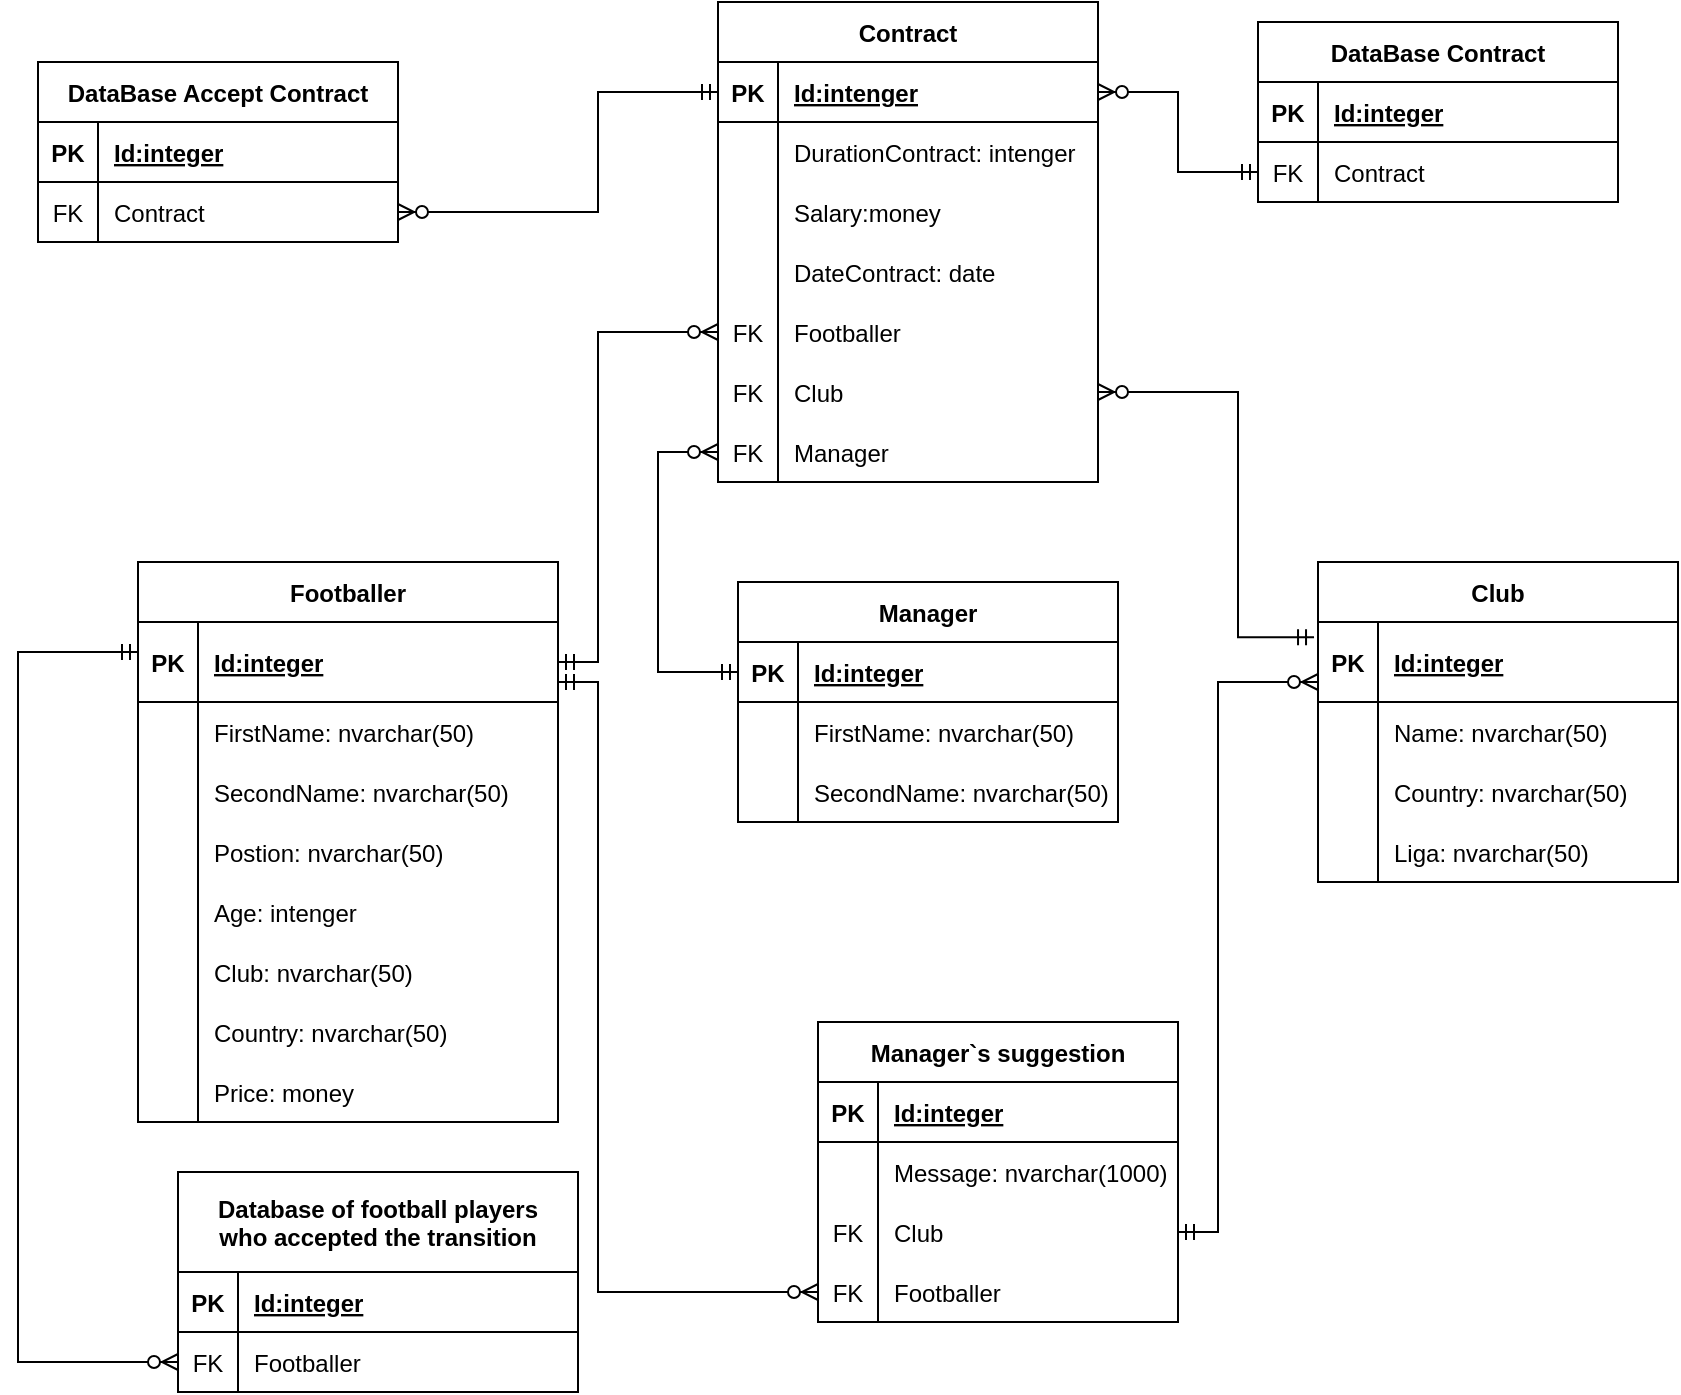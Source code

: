 <mxfile version="15.8.6" type="device"><diagram id="acwVc5v39ysQMTDECfYv" name="Page-1"><mxGraphModel dx="1038" dy="548" grid="1" gridSize="10" guides="1" tooltips="1" connect="1" arrows="1" fold="1" page="1" pageScale="1" pageWidth="827" pageHeight="1169" math="0" shadow="0"><root><mxCell id="0"/><mxCell id="1" parent="0"/><mxCell id="vUeSUn33Qwsp_pRUxLG4-1" value="Footballer" style="shape=table;startSize=30;container=1;collapsible=1;childLayout=tableLayout;fixedRows=1;rowLines=0;fontStyle=1;align=center;resizeLast=1;" parent="1" vertex="1"><mxGeometry x="110" y="300" width="210" height="280" as="geometry"/></mxCell><mxCell id="vUeSUn33Qwsp_pRUxLG4-2" value="" style="shape=partialRectangle;collapsible=0;dropTarget=0;pointerEvents=0;fillColor=none;top=0;left=0;bottom=1;right=0;points=[[0,0.5],[1,0.5]];portConstraint=eastwest;" parent="vUeSUn33Qwsp_pRUxLG4-1" vertex="1"><mxGeometry y="30" width="210" height="40" as="geometry"/></mxCell><mxCell id="vUeSUn33Qwsp_pRUxLG4-3" value="PK" style="shape=partialRectangle;connectable=0;fillColor=none;top=0;left=0;bottom=0;right=0;fontStyle=1;overflow=hidden;" parent="vUeSUn33Qwsp_pRUxLG4-2" vertex="1"><mxGeometry width="30" height="40" as="geometry"><mxRectangle width="30" height="40" as="alternateBounds"/></mxGeometry></mxCell><mxCell id="vUeSUn33Qwsp_pRUxLG4-4" value="Id:integer" style="shape=partialRectangle;connectable=0;fillColor=none;top=0;left=0;bottom=0;right=0;align=left;spacingLeft=6;fontStyle=5;overflow=hidden;" parent="vUeSUn33Qwsp_pRUxLG4-2" vertex="1"><mxGeometry x="30" width="180" height="40" as="geometry"><mxRectangle width="180" height="40" as="alternateBounds"/></mxGeometry></mxCell><mxCell id="vUeSUn33Qwsp_pRUxLG4-5" value="" style="shape=partialRectangle;collapsible=0;dropTarget=0;pointerEvents=0;fillColor=none;top=0;left=0;bottom=0;right=0;points=[[0,0.5],[1,0.5]];portConstraint=eastwest;" parent="vUeSUn33Qwsp_pRUxLG4-1" vertex="1"><mxGeometry y="70" width="210" height="30" as="geometry"/></mxCell><mxCell id="vUeSUn33Qwsp_pRUxLG4-6" value="" style="shape=partialRectangle;connectable=0;fillColor=none;top=0;left=0;bottom=0;right=0;editable=1;overflow=hidden;" parent="vUeSUn33Qwsp_pRUxLG4-5" vertex="1"><mxGeometry width="30" height="30" as="geometry"><mxRectangle width="30" height="30" as="alternateBounds"/></mxGeometry></mxCell><mxCell id="vUeSUn33Qwsp_pRUxLG4-7" value="FirstName: nvarchar(50)" style="shape=partialRectangle;connectable=0;fillColor=none;top=0;left=0;bottom=0;right=0;align=left;spacingLeft=6;overflow=hidden;" parent="vUeSUn33Qwsp_pRUxLG4-5" vertex="1"><mxGeometry x="30" width="180" height="30" as="geometry"><mxRectangle width="180" height="30" as="alternateBounds"/></mxGeometry></mxCell><mxCell id="vUeSUn33Qwsp_pRUxLG4-8" value="" style="shape=partialRectangle;collapsible=0;dropTarget=0;pointerEvents=0;fillColor=none;top=0;left=0;bottom=0;right=0;points=[[0,0.5],[1,0.5]];portConstraint=eastwest;" parent="vUeSUn33Qwsp_pRUxLG4-1" vertex="1"><mxGeometry y="100" width="210" height="30" as="geometry"/></mxCell><mxCell id="vUeSUn33Qwsp_pRUxLG4-9" value="" style="shape=partialRectangle;connectable=0;fillColor=none;top=0;left=0;bottom=0;right=0;editable=1;overflow=hidden;" parent="vUeSUn33Qwsp_pRUxLG4-8" vertex="1"><mxGeometry width="30" height="30" as="geometry"><mxRectangle width="30" height="30" as="alternateBounds"/></mxGeometry></mxCell><mxCell id="vUeSUn33Qwsp_pRUxLG4-10" value="SecondName: nvarchar(50)" style="shape=partialRectangle;connectable=0;fillColor=none;top=0;left=0;bottom=0;right=0;align=left;spacingLeft=6;overflow=hidden;" parent="vUeSUn33Qwsp_pRUxLG4-8" vertex="1"><mxGeometry x="30" width="180" height="30" as="geometry"><mxRectangle width="180" height="30" as="alternateBounds"/></mxGeometry></mxCell><mxCell id="vUeSUn33Qwsp_pRUxLG4-11" value="" style="shape=partialRectangle;collapsible=0;dropTarget=0;pointerEvents=0;fillColor=none;top=0;left=0;bottom=0;right=0;points=[[0,0.5],[1,0.5]];portConstraint=eastwest;" parent="vUeSUn33Qwsp_pRUxLG4-1" vertex="1"><mxGeometry y="130" width="210" height="30" as="geometry"/></mxCell><mxCell id="vUeSUn33Qwsp_pRUxLG4-12" value="" style="shape=partialRectangle;connectable=0;fillColor=none;top=0;left=0;bottom=0;right=0;editable=1;overflow=hidden;" parent="vUeSUn33Qwsp_pRUxLG4-11" vertex="1"><mxGeometry width="30" height="30" as="geometry"><mxRectangle width="30" height="30" as="alternateBounds"/></mxGeometry></mxCell><mxCell id="vUeSUn33Qwsp_pRUxLG4-13" value="Postion: nvarchar(50)" style="shape=partialRectangle;connectable=0;fillColor=none;top=0;left=0;bottom=0;right=0;align=left;spacingLeft=6;overflow=hidden;" parent="vUeSUn33Qwsp_pRUxLG4-11" vertex="1"><mxGeometry x="30" width="180" height="30" as="geometry"><mxRectangle width="180" height="30" as="alternateBounds"/></mxGeometry></mxCell><mxCell id="vUeSUn33Qwsp_pRUxLG4-15" value="" style="shape=partialRectangle;collapsible=0;dropTarget=0;pointerEvents=0;fillColor=none;top=0;left=0;bottom=0;right=0;points=[[0,0.5],[1,0.5]];portConstraint=eastwest;" parent="vUeSUn33Qwsp_pRUxLG4-1" vertex="1"><mxGeometry y="160" width="210" height="30" as="geometry"/></mxCell><mxCell id="vUeSUn33Qwsp_pRUxLG4-16" value="" style="shape=partialRectangle;connectable=0;fillColor=none;top=0;left=0;bottom=0;right=0;editable=1;overflow=hidden;" parent="vUeSUn33Qwsp_pRUxLG4-15" vertex="1"><mxGeometry width="30" height="30" as="geometry"><mxRectangle width="30" height="30" as="alternateBounds"/></mxGeometry></mxCell><mxCell id="vUeSUn33Qwsp_pRUxLG4-17" value="Age: intenger" style="shape=partialRectangle;connectable=0;fillColor=none;top=0;left=0;bottom=0;right=0;align=left;spacingLeft=6;overflow=hidden;" parent="vUeSUn33Qwsp_pRUxLG4-15" vertex="1"><mxGeometry x="30" width="180" height="30" as="geometry"><mxRectangle width="180" height="30" as="alternateBounds"/></mxGeometry></mxCell><mxCell id="vUeSUn33Qwsp_pRUxLG4-18" value="" style="shape=partialRectangle;collapsible=0;dropTarget=0;pointerEvents=0;fillColor=none;top=0;left=0;bottom=0;right=0;points=[[0,0.5],[1,0.5]];portConstraint=eastwest;" parent="vUeSUn33Qwsp_pRUxLG4-1" vertex="1"><mxGeometry y="190" width="210" height="30" as="geometry"/></mxCell><mxCell id="vUeSUn33Qwsp_pRUxLG4-19" value="" style="shape=partialRectangle;connectable=0;fillColor=none;top=0;left=0;bottom=0;right=0;editable=1;overflow=hidden;" parent="vUeSUn33Qwsp_pRUxLG4-18" vertex="1"><mxGeometry width="30" height="30" as="geometry"><mxRectangle width="30" height="30" as="alternateBounds"/></mxGeometry></mxCell><mxCell id="vUeSUn33Qwsp_pRUxLG4-20" value="Club: nvarchar(50)" style="shape=partialRectangle;connectable=0;fillColor=none;top=0;left=0;bottom=0;right=0;align=left;spacingLeft=6;overflow=hidden;" parent="vUeSUn33Qwsp_pRUxLG4-18" vertex="1"><mxGeometry x="30" width="180" height="30" as="geometry"><mxRectangle width="180" height="30" as="alternateBounds"/></mxGeometry></mxCell><mxCell id="ce2rKL3vM-uXeBooXvQE-56" value="" style="shape=partialRectangle;collapsible=0;dropTarget=0;pointerEvents=0;fillColor=none;top=0;left=0;bottom=0;right=0;points=[[0,0.5],[1,0.5]];portConstraint=eastwest;" vertex="1" parent="vUeSUn33Qwsp_pRUxLG4-1"><mxGeometry y="220" width="210" height="30" as="geometry"/></mxCell><mxCell id="ce2rKL3vM-uXeBooXvQE-57" value="" style="shape=partialRectangle;connectable=0;fillColor=none;top=0;left=0;bottom=0;right=0;editable=1;overflow=hidden;" vertex="1" parent="ce2rKL3vM-uXeBooXvQE-56"><mxGeometry width="30" height="30" as="geometry"><mxRectangle width="30" height="30" as="alternateBounds"/></mxGeometry></mxCell><mxCell id="ce2rKL3vM-uXeBooXvQE-58" value="Country: nvarchar(50)" style="shape=partialRectangle;connectable=0;fillColor=none;top=0;left=0;bottom=0;right=0;align=left;spacingLeft=6;overflow=hidden;" vertex="1" parent="ce2rKL3vM-uXeBooXvQE-56"><mxGeometry x="30" width="180" height="30" as="geometry"><mxRectangle width="180" height="30" as="alternateBounds"/></mxGeometry></mxCell><mxCell id="ce2rKL3vM-uXeBooXvQE-1" value="" style="shape=partialRectangle;collapsible=0;dropTarget=0;pointerEvents=0;fillColor=none;top=0;left=0;bottom=0;right=0;points=[[0,0.5],[1,0.5]];portConstraint=eastwest;" vertex="1" parent="vUeSUn33Qwsp_pRUxLG4-1"><mxGeometry y="250" width="210" height="30" as="geometry"/></mxCell><mxCell id="ce2rKL3vM-uXeBooXvQE-2" value="" style="shape=partialRectangle;connectable=0;fillColor=none;top=0;left=0;bottom=0;right=0;editable=1;overflow=hidden;" vertex="1" parent="ce2rKL3vM-uXeBooXvQE-1"><mxGeometry width="30" height="30" as="geometry"><mxRectangle width="30" height="30" as="alternateBounds"/></mxGeometry></mxCell><mxCell id="ce2rKL3vM-uXeBooXvQE-3" value="Price: money" style="shape=partialRectangle;connectable=0;fillColor=none;top=0;left=0;bottom=0;right=0;align=left;spacingLeft=6;overflow=hidden;" vertex="1" parent="ce2rKL3vM-uXeBooXvQE-1"><mxGeometry x="30" width="180" height="30" as="geometry"><mxRectangle width="180" height="30" as="alternateBounds"/></mxGeometry></mxCell><mxCell id="vUeSUn33Qwsp_pRUxLG4-21" value="Manager" style="shape=table;startSize=30;container=1;collapsible=1;childLayout=tableLayout;fixedRows=1;rowLines=0;fontStyle=1;align=center;resizeLast=1;" parent="1" vertex="1"><mxGeometry x="410" y="310" width="190" height="120" as="geometry"/></mxCell><mxCell id="vUeSUn33Qwsp_pRUxLG4-22" value="" style="shape=partialRectangle;collapsible=0;dropTarget=0;pointerEvents=0;fillColor=none;top=0;left=0;bottom=1;right=0;points=[[0,0.5],[1,0.5]];portConstraint=eastwest;" parent="vUeSUn33Qwsp_pRUxLG4-21" vertex="1"><mxGeometry y="30" width="190" height="30" as="geometry"/></mxCell><mxCell id="vUeSUn33Qwsp_pRUxLG4-23" value="PK" style="shape=partialRectangle;connectable=0;fillColor=none;top=0;left=0;bottom=0;right=0;fontStyle=1;overflow=hidden;" parent="vUeSUn33Qwsp_pRUxLG4-22" vertex="1"><mxGeometry width="30" height="30" as="geometry"><mxRectangle width="30" height="30" as="alternateBounds"/></mxGeometry></mxCell><mxCell id="vUeSUn33Qwsp_pRUxLG4-24" value="Id:integer" style="shape=partialRectangle;connectable=0;fillColor=none;top=0;left=0;bottom=0;right=0;align=left;spacingLeft=6;fontStyle=5;overflow=hidden;" parent="vUeSUn33Qwsp_pRUxLG4-22" vertex="1"><mxGeometry x="30" width="160" height="30" as="geometry"><mxRectangle width="160" height="30" as="alternateBounds"/></mxGeometry></mxCell><mxCell id="vUeSUn33Qwsp_pRUxLG4-25" value="" style="shape=partialRectangle;collapsible=0;dropTarget=0;pointerEvents=0;fillColor=none;top=0;left=0;bottom=0;right=0;points=[[0,0.5],[1,0.5]];portConstraint=eastwest;" parent="vUeSUn33Qwsp_pRUxLG4-21" vertex="1"><mxGeometry y="60" width="190" height="30" as="geometry"/></mxCell><mxCell id="vUeSUn33Qwsp_pRUxLG4-26" value="" style="shape=partialRectangle;connectable=0;fillColor=none;top=0;left=0;bottom=0;right=0;editable=1;overflow=hidden;" parent="vUeSUn33Qwsp_pRUxLG4-25" vertex="1"><mxGeometry width="30" height="30" as="geometry"><mxRectangle width="30" height="30" as="alternateBounds"/></mxGeometry></mxCell><mxCell id="vUeSUn33Qwsp_pRUxLG4-27" value="FirstName: nvarchar(50)" style="shape=partialRectangle;connectable=0;fillColor=none;top=0;left=0;bottom=0;right=0;align=left;spacingLeft=6;overflow=hidden;" parent="vUeSUn33Qwsp_pRUxLG4-25" vertex="1"><mxGeometry x="30" width="160" height="30" as="geometry"><mxRectangle width="160" height="30" as="alternateBounds"/></mxGeometry></mxCell><mxCell id="vUeSUn33Qwsp_pRUxLG4-28" value="" style="shape=partialRectangle;collapsible=0;dropTarget=0;pointerEvents=0;fillColor=none;top=0;left=0;bottom=0;right=0;points=[[0,0.5],[1,0.5]];portConstraint=eastwest;" parent="vUeSUn33Qwsp_pRUxLG4-21" vertex="1"><mxGeometry y="90" width="190" height="30" as="geometry"/></mxCell><mxCell id="vUeSUn33Qwsp_pRUxLG4-29" value="" style="shape=partialRectangle;connectable=0;fillColor=none;top=0;left=0;bottom=0;right=0;editable=1;overflow=hidden;" parent="vUeSUn33Qwsp_pRUxLG4-28" vertex="1"><mxGeometry width="30" height="30" as="geometry"><mxRectangle width="30" height="30" as="alternateBounds"/></mxGeometry></mxCell><mxCell id="vUeSUn33Qwsp_pRUxLG4-30" value="SecondName: nvarchar(50)" style="shape=partialRectangle;connectable=0;fillColor=none;top=0;left=0;bottom=0;right=0;align=left;spacingLeft=6;overflow=hidden;" parent="vUeSUn33Qwsp_pRUxLG4-28" vertex="1"><mxGeometry x="30" width="160" height="30" as="geometry"><mxRectangle width="160" height="30" as="alternateBounds"/></mxGeometry></mxCell><mxCell id="vUeSUn33Qwsp_pRUxLG4-34" value="Club" style="shape=table;startSize=30;container=1;collapsible=1;childLayout=tableLayout;fixedRows=1;rowLines=0;fontStyle=1;align=center;resizeLast=1;" parent="1" vertex="1"><mxGeometry x="700" y="300" width="180" height="160" as="geometry"/></mxCell><mxCell id="vUeSUn33Qwsp_pRUxLG4-35" value="" style="shape=partialRectangle;collapsible=0;dropTarget=0;pointerEvents=0;fillColor=none;top=0;left=0;bottom=1;right=0;points=[[0,0.5],[1,0.5]];portConstraint=eastwest;" parent="vUeSUn33Qwsp_pRUxLG4-34" vertex="1"><mxGeometry y="30" width="180" height="40" as="geometry"/></mxCell><mxCell id="vUeSUn33Qwsp_pRUxLG4-36" value="PK" style="shape=partialRectangle;connectable=0;fillColor=none;top=0;left=0;bottom=0;right=0;fontStyle=1;overflow=hidden;" parent="vUeSUn33Qwsp_pRUxLG4-35" vertex="1"><mxGeometry width="30" height="40" as="geometry"><mxRectangle width="30" height="40" as="alternateBounds"/></mxGeometry></mxCell><mxCell id="vUeSUn33Qwsp_pRUxLG4-37" value="Id:integer" style="shape=partialRectangle;connectable=0;fillColor=none;top=0;left=0;bottom=0;right=0;align=left;spacingLeft=6;fontStyle=5;overflow=hidden;" parent="vUeSUn33Qwsp_pRUxLG4-35" vertex="1"><mxGeometry x="30" width="150" height="40" as="geometry"><mxRectangle width="150" height="40" as="alternateBounds"/></mxGeometry></mxCell><mxCell id="vUeSUn33Qwsp_pRUxLG4-38" value="" style="shape=partialRectangle;collapsible=0;dropTarget=0;pointerEvents=0;fillColor=none;top=0;left=0;bottom=0;right=0;points=[[0,0.5],[1,0.5]];portConstraint=eastwest;" parent="vUeSUn33Qwsp_pRUxLG4-34" vertex="1"><mxGeometry y="70" width="180" height="30" as="geometry"/></mxCell><mxCell id="vUeSUn33Qwsp_pRUxLG4-39" value="" style="shape=partialRectangle;connectable=0;fillColor=none;top=0;left=0;bottom=0;right=0;editable=1;overflow=hidden;" parent="vUeSUn33Qwsp_pRUxLG4-38" vertex="1"><mxGeometry width="30" height="30" as="geometry"><mxRectangle width="30" height="30" as="alternateBounds"/></mxGeometry></mxCell><mxCell id="vUeSUn33Qwsp_pRUxLG4-40" value="Name: nvarchar(50)" style="shape=partialRectangle;connectable=0;fillColor=none;top=0;left=0;bottom=0;right=0;align=left;spacingLeft=6;overflow=hidden;" parent="vUeSUn33Qwsp_pRUxLG4-38" vertex="1"><mxGeometry x="30" width="150" height="30" as="geometry"><mxRectangle width="150" height="30" as="alternateBounds"/></mxGeometry></mxCell><mxCell id="vUeSUn33Qwsp_pRUxLG4-41" value="" style="shape=partialRectangle;collapsible=0;dropTarget=0;pointerEvents=0;fillColor=none;top=0;left=0;bottom=0;right=0;points=[[0,0.5],[1,0.5]];portConstraint=eastwest;" parent="vUeSUn33Qwsp_pRUxLG4-34" vertex="1"><mxGeometry y="100" width="180" height="30" as="geometry"/></mxCell><mxCell id="vUeSUn33Qwsp_pRUxLG4-42" value="" style="shape=partialRectangle;connectable=0;fillColor=none;top=0;left=0;bottom=0;right=0;editable=1;overflow=hidden;" parent="vUeSUn33Qwsp_pRUxLG4-41" vertex="1"><mxGeometry width="30" height="30" as="geometry"><mxRectangle width="30" height="30" as="alternateBounds"/></mxGeometry></mxCell><mxCell id="vUeSUn33Qwsp_pRUxLG4-43" value="Country: nvarchar(50)" style="shape=partialRectangle;connectable=0;fillColor=none;top=0;left=0;bottom=0;right=0;align=left;spacingLeft=6;overflow=hidden;" parent="vUeSUn33Qwsp_pRUxLG4-41" vertex="1"><mxGeometry x="30" width="150" height="30" as="geometry"><mxRectangle width="150" height="30" as="alternateBounds"/></mxGeometry></mxCell><mxCell id="vUeSUn33Qwsp_pRUxLG4-44" value="" style="shape=partialRectangle;collapsible=0;dropTarget=0;pointerEvents=0;fillColor=none;top=0;left=0;bottom=0;right=0;points=[[0,0.5],[1,0.5]];portConstraint=eastwest;" parent="vUeSUn33Qwsp_pRUxLG4-34" vertex="1"><mxGeometry y="130" width="180" height="30" as="geometry"/></mxCell><mxCell id="vUeSUn33Qwsp_pRUxLG4-45" value="" style="shape=partialRectangle;connectable=0;fillColor=none;top=0;left=0;bottom=0;right=0;editable=1;overflow=hidden;" parent="vUeSUn33Qwsp_pRUxLG4-44" vertex="1"><mxGeometry width="30" height="30" as="geometry"><mxRectangle width="30" height="30" as="alternateBounds"/></mxGeometry></mxCell><mxCell id="vUeSUn33Qwsp_pRUxLG4-46" value="Liga: nvarchar(50)" style="shape=partialRectangle;connectable=0;fillColor=none;top=0;left=0;bottom=0;right=0;align=left;spacingLeft=6;overflow=hidden;" parent="vUeSUn33Qwsp_pRUxLG4-44" vertex="1"><mxGeometry x="30" width="150" height="30" as="geometry"><mxRectangle width="150" height="30" as="alternateBounds"/></mxGeometry></mxCell><mxCell id="vUeSUn33Qwsp_pRUxLG4-47" value="Database of football players&#10;who accepted the transition" style="shape=table;startSize=50;container=1;collapsible=1;childLayout=tableLayout;fixedRows=1;rowLines=0;fontStyle=1;align=center;resizeLast=1;" parent="1" vertex="1"><mxGeometry x="130" y="605" width="200" height="110" as="geometry"/></mxCell><mxCell id="vUeSUn33Qwsp_pRUxLG4-48" value="" style="shape=partialRectangle;collapsible=0;dropTarget=0;pointerEvents=0;fillColor=none;top=0;left=0;bottom=1;right=0;points=[[0,0.5],[1,0.5]];portConstraint=eastwest;" parent="vUeSUn33Qwsp_pRUxLG4-47" vertex="1"><mxGeometry y="50" width="200" height="30" as="geometry"/></mxCell><mxCell id="vUeSUn33Qwsp_pRUxLG4-49" value="PK" style="shape=partialRectangle;connectable=0;fillColor=none;top=0;left=0;bottom=0;right=0;fontStyle=1;overflow=hidden;" parent="vUeSUn33Qwsp_pRUxLG4-48" vertex="1"><mxGeometry width="30" height="30" as="geometry"><mxRectangle width="30" height="30" as="alternateBounds"/></mxGeometry></mxCell><mxCell id="vUeSUn33Qwsp_pRUxLG4-50" value="Id:integer" style="shape=partialRectangle;connectable=0;fillColor=none;top=0;left=0;bottom=0;right=0;align=left;spacingLeft=6;fontStyle=5;overflow=hidden;" parent="vUeSUn33Qwsp_pRUxLG4-48" vertex="1"><mxGeometry x="30" width="170" height="30" as="geometry"><mxRectangle width="170" height="30" as="alternateBounds"/></mxGeometry></mxCell><mxCell id="ce2rKL3vM-uXeBooXvQE-7" value="" style="shape=partialRectangle;collapsible=0;dropTarget=0;pointerEvents=0;fillColor=none;top=0;left=0;bottom=0;right=0;points=[[0,0.5],[1,0.5]];portConstraint=eastwest;" vertex="1" parent="vUeSUn33Qwsp_pRUxLG4-47"><mxGeometry y="80" width="200" height="30" as="geometry"/></mxCell><mxCell id="ce2rKL3vM-uXeBooXvQE-8" value="FK" style="shape=partialRectangle;connectable=0;fillColor=none;top=0;left=0;bottom=0;right=0;editable=1;overflow=hidden;" vertex="1" parent="ce2rKL3vM-uXeBooXvQE-7"><mxGeometry width="30" height="30" as="geometry"><mxRectangle width="30" height="30" as="alternateBounds"/></mxGeometry></mxCell><mxCell id="ce2rKL3vM-uXeBooXvQE-9" value="Footballer" style="shape=partialRectangle;connectable=0;fillColor=none;top=0;left=0;bottom=0;right=0;align=left;spacingLeft=6;overflow=hidden;" vertex="1" parent="ce2rKL3vM-uXeBooXvQE-7"><mxGeometry x="30" width="170" height="30" as="geometry"><mxRectangle width="170" height="30" as="alternateBounds"/></mxGeometry></mxCell><mxCell id="vUeSUn33Qwsp_pRUxLG4-66" value="Manager`s suggestion" style="shape=table;startSize=30;container=1;collapsible=1;childLayout=tableLayout;fixedRows=1;rowLines=0;fontStyle=1;align=center;resizeLast=1;" parent="1" vertex="1"><mxGeometry x="450" y="530" width="180" height="150" as="geometry"/></mxCell><mxCell id="vUeSUn33Qwsp_pRUxLG4-67" value="" style="shape=partialRectangle;collapsible=0;dropTarget=0;pointerEvents=0;fillColor=none;top=0;left=0;bottom=1;right=0;points=[[0,0.5],[1,0.5]];portConstraint=eastwest;" parent="vUeSUn33Qwsp_pRUxLG4-66" vertex="1"><mxGeometry y="30" width="180" height="30" as="geometry"/></mxCell><mxCell id="vUeSUn33Qwsp_pRUxLG4-68" value="PK" style="shape=partialRectangle;connectable=0;fillColor=none;top=0;left=0;bottom=0;right=0;fontStyle=1;overflow=hidden;" parent="vUeSUn33Qwsp_pRUxLG4-67" vertex="1"><mxGeometry width="30" height="30" as="geometry"><mxRectangle width="30" height="30" as="alternateBounds"/></mxGeometry></mxCell><mxCell id="vUeSUn33Qwsp_pRUxLG4-69" value="Id:integer" style="shape=partialRectangle;connectable=0;fillColor=none;top=0;left=0;bottom=0;right=0;align=left;spacingLeft=6;fontStyle=5;overflow=hidden;" parent="vUeSUn33Qwsp_pRUxLG4-67" vertex="1"><mxGeometry x="30" width="150" height="30" as="geometry"><mxRectangle width="150" height="30" as="alternateBounds"/></mxGeometry></mxCell><mxCell id="vUeSUn33Qwsp_pRUxLG4-70" value="" style="shape=partialRectangle;collapsible=0;dropTarget=0;pointerEvents=0;fillColor=none;top=0;left=0;bottom=0;right=0;points=[[0,0.5],[1,0.5]];portConstraint=eastwest;" parent="vUeSUn33Qwsp_pRUxLG4-66" vertex="1"><mxGeometry y="60" width="180" height="30" as="geometry"/></mxCell><mxCell id="vUeSUn33Qwsp_pRUxLG4-71" value="" style="shape=partialRectangle;connectable=0;fillColor=none;top=0;left=0;bottom=0;right=0;editable=1;overflow=hidden;" parent="vUeSUn33Qwsp_pRUxLG4-70" vertex="1"><mxGeometry width="30" height="30" as="geometry"><mxRectangle width="30" height="30" as="alternateBounds"/></mxGeometry></mxCell><mxCell id="vUeSUn33Qwsp_pRUxLG4-72" value="Message: nvarchar(1000)" style="shape=partialRectangle;connectable=0;fillColor=none;top=0;left=0;bottom=0;right=0;align=left;spacingLeft=6;overflow=hidden;" parent="vUeSUn33Qwsp_pRUxLG4-70" vertex="1"><mxGeometry x="30" width="150" height="30" as="geometry"><mxRectangle width="150" height="30" as="alternateBounds"/></mxGeometry></mxCell><mxCell id="vUeSUn33Qwsp_pRUxLG4-98" value="" style="shape=partialRectangle;collapsible=0;dropTarget=0;pointerEvents=0;fillColor=none;top=0;left=0;bottom=0;right=0;points=[[0,0.5],[1,0.5]];portConstraint=eastwest;" parent="vUeSUn33Qwsp_pRUxLG4-66" vertex="1"><mxGeometry y="90" width="180" height="30" as="geometry"/></mxCell><mxCell id="vUeSUn33Qwsp_pRUxLG4-99" value="FK" style="shape=partialRectangle;connectable=0;fillColor=none;top=0;left=0;bottom=0;right=0;editable=1;overflow=hidden;" parent="vUeSUn33Qwsp_pRUxLG4-98" vertex="1"><mxGeometry width="30" height="30" as="geometry"><mxRectangle width="30" height="30" as="alternateBounds"/></mxGeometry></mxCell><mxCell id="vUeSUn33Qwsp_pRUxLG4-100" value="Club" style="shape=partialRectangle;connectable=0;fillColor=none;top=0;left=0;bottom=0;right=0;align=left;spacingLeft=6;overflow=hidden;" parent="vUeSUn33Qwsp_pRUxLG4-98" vertex="1"><mxGeometry x="30" width="150" height="30" as="geometry"><mxRectangle width="150" height="30" as="alternateBounds"/></mxGeometry></mxCell><mxCell id="vUeSUn33Qwsp_pRUxLG4-101" value="" style="shape=partialRectangle;collapsible=0;dropTarget=0;pointerEvents=0;fillColor=none;top=0;left=0;bottom=0;right=0;points=[[0,0.5],[1,0.5]];portConstraint=eastwest;" parent="vUeSUn33Qwsp_pRUxLG4-66" vertex="1"><mxGeometry y="120" width="180" height="30" as="geometry"/></mxCell><mxCell id="vUeSUn33Qwsp_pRUxLG4-102" value="FK" style="shape=partialRectangle;connectable=0;fillColor=none;top=0;left=0;bottom=0;right=0;editable=1;overflow=hidden;" parent="vUeSUn33Qwsp_pRUxLG4-101" vertex="1"><mxGeometry width="30" height="30" as="geometry"><mxRectangle width="30" height="30" as="alternateBounds"/></mxGeometry></mxCell><mxCell id="vUeSUn33Qwsp_pRUxLG4-103" value="Footballer" style="shape=partialRectangle;connectable=0;fillColor=none;top=0;left=0;bottom=0;right=0;align=left;spacingLeft=6;overflow=hidden;" parent="vUeSUn33Qwsp_pRUxLG4-101" vertex="1"><mxGeometry x="30" width="150" height="30" as="geometry"><mxRectangle width="150" height="30" as="alternateBounds"/></mxGeometry></mxCell><mxCell id="vUeSUn33Qwsp_pRUxLG4-79" value="DataBase Contract" style="shape=table;startSize=30;container=1;collapsible=1;childLayout=tableLayout;fixedRows=1;rowLines=0;fontStyle=1;align=center;resizeLast=1;" parent="1" vertex="1"><mxGeometry x="670" y="30" width="180" height="90" as="geometry"/></mxCell><mxCell id="vUeSUn33Qwsp_pRUxLG4-80" value="" style="shape=partialRectangle;collapsible=0;dropTarget=0;pointerEvents=0;fillColor=none;top=0;left=0;bottom=1;right=0;points=[[0,0.5],[1,0.5]];portConstraint=eastwest;" parent="vUeSUn33Qwsp_pRUxLG4-79" vertex="1"><mxGeometry y="30" width="180" height="30" as="geometry"/></mxCell><mxCell id="vUeSUn33Qwsp_pRUxLG4-81" value="PK" style="shape=partialRectangle;connectable=0;fillColor=none;top=0;left=0;bottom=0;right=0;fontStyle=1;overflow=hidden;" parent="vUeSUn33Qwsp_pRUxLG4-80" vertex="1"><mxGeometry width="30" height="30" as="geometry"><mxRectangle width="30" height="30" as="alternateBounds"/></mxGeometry></mxCell><mxCell id="vUeSUn33Qwsp_pRUxLG4-82" value="Id:integer" style="shape=partialRectangle;connectable=0;fillColor=none;top=0;left=0;bottom=0;right=0;align=left;spacingLeft=6;fontStyle=5;overflow=hidden;" parent="vUeSUn33Qwsp_pRUxLG4-80" vertex="1"><mxGeometry x="30" width="150" height="30" as="geometry"><mxRectangle width="150" height="30" as="alternateBounds"/></mxGeometry></mxCell><mxCell id="vUeSUn33Qwsp_pRUxLG4-83" value="" style="shape=partialRectangle;collapsible=0;dropTarget=0;pointerEvents=0;fillColor=none;top=0;left=0;bottom=0;right=0;points=[[0,0.5],[1,0.5]];portConstraint=eastwest;" parent="vUeSUn33Qwsp_pRUxLG4-79" vertex="1"><mxGeometry y="60" width="180" height="30" as="geometry"/></mxCell><mxCell id="vUeSUn33Qwsp_pRUxLG4-84" value="FK" style="shape=partialRectangle;connectable=0;fillColor=none;top=0;left=0;bottom=0;right=0;editable=1;overflow=hidden;" parent="vUeSUn33Qwsp_pRUxLG4-83" vertex="1"><mxGeometry width="30" height="30" as="geometry"><mxRectangle width="30" height="30" as="alternateBounds"/></mxGeometry></mxCell><mxCell id="vUeSUn33Qwsp_pRUxLG4-85" value="Contract" style="shape=partialRectangle;connectable=0;fillColor=none;top=0;left=0;bottom=0;right=0;align=left;spacingLeft=6;overflow=hidden;" parent="vUeSUn33Qwsp_pRUxLG4-83" vertex="1"><mxGeometry x="30" width="150" height="30" as="geometry"><mxRectangle width="150" height="30" as="alternateBounds"/></mxGeometry></mxCell><mxCell id="vUeSUn33Qwsp_pRUxLG4-107" value="DataBase Accept Contract" style="shape=table;startSize=30;container=1;collapsible=1;childLayout=tableLayout;fixedRows=1;rowLines=0;fontStyle=1;align=center;resizeLast=1;" parent="1" vertex="1"><mxGeometry x="60" y="50" width="180" height="90" as="geometry"/></mxCell><mxCell id="vUeSUn33Qwsp_pRUxLG4-108" value="" style="shape=partialRectangle;collapsible=0;dropTarget=0;pointerEvents=0;fillColor=none;top=0;left=0;bottom=1;right=0;points=[[0,0.5],[1,0.5]];portConstraint=eastwest;" parent="vUeSUn33Qwsp_pRUxLG4-107" vertex="1"><mxGeometry y="30" width="180" height="30" as="geometry"/></mxCell><mxCell id="vUeSUn33Qwsp_pRUxLG4-109" value="PK" style="shape=partialRectangle;connectable=0;fillColor=none;top=0;left=0;bottom=0;right=0;fontStyle=1;overflow=hidden;" parent="vUeSUn33Qwsp_pRUxLG4-108" vertex="1"><mxGeometry width="30" height="30" as="geometry"><mxRectangle width="30" height="30" as="alternateBounds"/></mxGeometry></mxCell><mxCell id="vUeSUn33Qwsp_pRUxLG4-110" value="Id:integer" style="shape=partialRectangle;connectable=0;fillColor=none;top=0;left=0;bottom=0;right=0;align=left;spacingLeft=6;fontStyle=5;overflow=hidden;" parent="vUeSUn33Qwsp_pRUxLG4-108" vertex="1"><mxGeometry x="30" width="150" height="30" as="geometry"><mxRectangle width="150" height="30" as="alternateBounds"/></mxGeometry></mxCell><mxCell id="ce2rKL3vM-uXeBooXvQE-34" value="" style="shape=partialRectangle;collapsible=0;dropTarget=0;pointerEvents=0;fillColor=none;top=0;left=0;bottom=0;right=0;points=[[0,0.5],[1,0.5]];portConstraint=eastwest;" vertex="1" parent="vUeSUn33Qwsp_pRUxLG4-107"><mxGeometry y="60" width="180" height="30" as="geometry"/></mxCell><mxCell id="ce2rKL3vM-uXeBooXvQE-35" value="FK" style="shape=partialRectangle;connectable=0;fillColor=none;top=0;left=0;bottom=0;right=0;editable=1;overflow=hidden;" vertex="1" parent="ce2rKL3vM-uXeBooXvQE-34"><mxGeometry width="30" height="30" as="geometry"><mxRectangle width="30" height="30" as="alternateBounds"/></mxGeometry></mxCell><mxCell id="ce2rKL3vM-uXeBooXvQE-36" value="Contract" style="shape=partialRectangle;connectable=0;fillColor=none;top=0;left=0;bottom=0;right=0;align=left;spacingLeft=6;overflow=hidden;" vertex="1" parent="ce2rKL3vM-uXeBooXvQE-34"><mxGeometry x="30" width="150" height="30" as="geometry"><mxRectangle width="150" height="30" as="alternateBounds"/></mxGeometry></mxCell><mxCell id="ce2rKL3vM-uXeBooXvQE-12" value="Contract" style="shape=table;startSize=30;container=1;collapsible=1;childLayout=tableLayout;fixedRows=1;rowLines=0;fontStyle=1;align=center;resizeLast=1;" vertex="1" parent="1"><mxGeometry x="400" y="20" width="190" height="240" as="geometry"/></mxCell><mxCell id="ce2rKL3vM-uXeBooXvQE-13" value="" style="shape=partialRectangle;collapsible=0;dropTarget=0;pointerEvents=0;fillColor=none;top=0;left=0;bottom=1;right=0;points=[[0,0.5],[1,0.5]];portConstraint=eastwest;" vertex="1" parent="ce2rKL3vM-uXeBooXvQE-12"><mxGeometry y="30" width="190" height="30" as="geometry"/></mxCell><mxCell id="ce2rKL3vM-uXeBooXvQE-14" value="PK" style="shape=partialRectangle;connectable=0;fillColor=none;top=0;left=0;bottom=0;right=0;fontStyle=1;overflow=hidden;" vertex="1" parent="ce2rKL3vM-uXeBooXvQE-13"><mxGeometry width="30" height="30" as="geometry"><mxRectangle width="30" height="30" as="alternateBounds"/></mxGeometry></mxCell><mxCell id="ce2rKL3vM-uXeBooXvQE-15" value="Id:intenger" style="shape=partialRectangle;connectable=0;fillColor=none;top=0;left=0;bottom=0;right=0;align=left;spacingLeft=6;fontStyle=5;overflow=hidden;" vertex="1" parent="ce2rKL3vM-uXeBooXvQE-13"><mxGeometry x="30" width="160" height="30" as="geometry"><mxRectangle width="160" height="30" as="alternateBounds"/></mxGeometry></mxCell><mxCell id="ce2rKL3vM-uXeBooXvQE-16" value="" style="shape=partialRectangle;collapsible=0;dropTarget=0;pointerEvents=0;fillColor=none;top=0;left=0;bottom=0;right=0;points=[[0,0.5],[1,0.5]];portConstraint=eastwest;" vertex="1" parent="ce2rKL3vM-uXeBooXvQE-12"><mxGeometry y="60" width="190" height="30" as="geometry"/></mxCell><mxCell id="ce2rKL3vM-uXeBooXvQE-17" value="" style="shape=partialRectangle;connectable=0;fillColor=none;top=0;left=0;bottom=0;right=0;editable=1;overflow=hidden;" vertex="1" parent="ce2rKL3vM-uXeBooXvQE-16"><mxGeometry width="30" height="30" as="geometry"><mxRectangle width="30" height="30" as="alternateBounds"/></mxGeometry></mxCell><mxCell id="ce2rKL3vM-uXeBooXvQE-18" value="DurationContract: intenger" style="shape=partialRectangle;connectable=0;fillColor=none;top=0;left=0;bottom=0;right=0;align=left;spacingLeft=6;overflow=hidden;" vertex="1" parent="ce2rKL3vM-uXeBooXvQE-16"><mxGeometry x="30" width="160" height="30" as="geometry"><mxRectangle width="160" height="30" as="alternateBounds"/></mxGeometry></mxCell><mxCell id="ce2rKL3vM-uXeBooXvQE-19" value="" style="shape=partialRectangle;collapsible=0;dropTarget=0;pointerEvents=0;fillColor=none;top=0;left=0;bottom=0;right=0;points=[[0,0.5],[1,0.5]];portConstraint=eastwest;" vertex="1" parent="ce2rKL3vM-uXeBooXvQE-12"><mxGeometry y="90" width="190" height="30" as="geometry"/></mxCell><mxCell id="ce2rKL3vM-uXeBooXvQE-20" value="" style="shape=partialRectangle;connectable=0;fillColor=none;top=0;left=0;bottom=0;right=0;editable=1;overflow=hidden;" vertex="1" parent="ce2rKL3vM-uXeBooXvQE-19"><mxGeometry width="30" height="30" as="geometry"><mxRectangle width="30" height="30" as="alternateBounds"/></mxGeometry></mxCell><mxCell id="ce2rKL3vM-uXeBooXvQE-21" value="Salary:money" style="shape=partialRectangle;connectable=0;fillColor=none;top=0;left=0;bottom=0;right=0;align=left;spacingLeft=6;overflow=hidden;" vertex="1" parent="ce2rKL3vM-uXeBooXvQE-19"><mxGeometry x="30" width="160" height="30" as="geometry"><mxRectangle width="160" height="30" as="alternateBounds"/></mxGeometry></mxCell><mxCell id="ce2rKL3vM-uXeBooXvQE-22" value="" style="shape=partialRectangle;collapsible=0;dropTarget=0;pointerEvents=0;fillColor=none;top=0;left=0;bottom=0;right=0;points=[[0,0.5],[1,0.5]];portConstraint=eastwest;" vertex="1" parent="ce2rKL3vM-uXeBooXvQE-12"><mxGeometry y="120" width="190" height="30" as="geometry"/></mxCell><mxCell id="ce2rKL3vM-uXeBooXvQE-23" value="" style="shape=partialRectangle;connectable=0;fillColor=none;top=0;left=0;bottom=0;right=0;editable=1;overflow=hidden;" vertex="1" parent="ce2rKL3vM-uXeBooXvQE-22"><mxGeometry width="30" height="30" as="geometry"><mxRectangle width="30" height="30" as="alternateBounds"/></mxGeometry></mxCell><mxCell id="ce2rKL3vM-uXeBooXvQE-24" value="DateContract: date" style="shape=partialRectangle;connectable=0;fillColor=none;top=0;left=0;bottom=0;right=0;align=left;spacingLeft=6;overflow=hidden;" vertex="1" parent="ce2rKL3vM-uXeBooXvQE-22"><mxGeometry x="30" width="160" height="30" as="geometry"><mxRectangle width="160" height="30" as="alternateBounds"/></mxGeometry></mxCell><mxCell id="ce2rKL3vM-uXeBooXvQE-25" value="" style="shape=partialRectangle;collapsible=0;dropTarget=0;pointerEvents=0;fillColor=none;top=0;left=0;bottom=0;right=0;points=[[0,0.5],[1,0.5]];portConstraint=eastwest;" vertex="1" parent="ce2rKL3vM-uXeBooXvQE-12"><mxGeometry y="150" width="190" height="30" as="geometry"/></mxCell><mxCell id="ce2rKL3vM-uXeBooXvQE-26" value="FK" style="shape=partialRectangle;connectable=0;fillColor=none;top=0;left=0;bottom=0;right=0;editable=1;overflow=hidden;" vertex="1" parent="ce2rKL3vM-uXeBooXvQE-25"><mxGeometry width="30" height="30" as="geometry"><mxRectangle width="30" height="30" as="alternateBounds"/></mxGeometry></mxCell><mxCell id="ce2rKL3vM-uXeBooXvQE-27" value="Footballer" style="shape=partialRectangle;connectable=0;fillColor=none;top=0;left=0;bottom=0;right=0;align=left;spacingLeft=6;overflow=hidden;" vertex="1" parent="ce2rKL3vM-uXeBooXvQE-25"><mxGeometry x="30" width="160" height="30" as="geometry"><mxRectangle width="160" height="30" as="alternateBounds"/></mxGeometry></mxCell><mxCell id="ce2rKL3vM-uXeBooXvQE-28" value="" style="shape=partialRectangle;collapsible=0;dropTarget=0;pointerEvents=0;fillColor=none;top=0;left=0;bottom=0;right=0;points=[[0,0.5],[1,0.5]];portConstraint=eastwest;" vertex="1" parent="ce2rKL3vM-uXeBooXvQE-12"><mxGeometry y="180" width="190" height="30" as="geometry"/></mxCell><mxCell id="ce2rKL3vM-uXeBooXvQE-29" value="FK" style="shape=partialRectangle;connectable=0;fillColor=none;top=0;left=0;bottom=0;right=0;editable=1;overflow=hidden;" vertex="1" parent="ce2rKL3vM-uXeBooXvQE-28"><mxGeometry width="30" height="30" as="geometry"><mxRectangle width="30" height="30" as="alternateBounds"/></mxGeometry></mxCell><mxCell id="ce2rKL3vM-uXeBooXvQE-30" value="Club" style="shape=partialRectangle;connectable=0;fillColor=none;top=0;left=0;bottom=0;right=0;align=left;spacingLeft=6;overflow=hidden;" vertex="1" parent="ce2rKL3vM-uXeBooXvQE-28"><mxGeometry x="30" width="160" height="30" as="geometry"><mxRectangle width="160" height="30" as="alternateBounds"/></mxGeometry></mxCell><mxCell id="ce2rKL3vM-uXeBooXvQE-31" value="" style="shape=partialRectangle;collapsible=0;dropTarget=0;pointerEvents=0;fillColor=none;top=0;left=0;bottom=0;right=0;points=[[0,0.5],[1,0.5]];portConstraint=eastwest;" vertex="1" parent="ce2rKL3vM-uXeBooXvQE-12"><mxGeometry y="210" width="190" height="30" as="geometry"/></mxCell><mxCell id="ce2rKL3vM-uXeBooXvQE-32" value="FK" style="shape=partialRectangle;connectable=0;fillColor=none;top=0;left=0;bottom=0;right=0;editable=1;overflow=hidden;" vertex="1" parent="ce2rKL3vM-uXeBooXvQE-31"><mxGeometry width="30" height="30" as="geometry"><mxRectangle width="30" height="30" as="alternateBounds"/></mxGeometry></mxCell><mxCell id="ce2rKL3vM-uXeBooXvQE-33" value="Manager" style="shape=partialRectangle;connectable=0;fillColor=none;top=0;left=0;bottom=0;right=0;align=left;spacingLeft=6;overflow=hidden;" vertex="1" parent="ce2rKL3vM-uXeBooXvQE-31"><mxGeometry x="30" width="160" height="30" as="geometry"><mxRectangle width="160" height="30" as="alternateBounds"/></mxGeometry></mxCell><mxCell id="ce2rKL3vM-uXeBooXvQE-41" value="" style="edgeStyle=orthogonalEdgeStyle;fontSize=12;html=1;endArrow=ERzeroToMany;startArrow=ERmandOne;rounded=0;" edge="1" parent="1" source="vUeSUn33Qwsp_pRUxLG4-2" target="ce2rKL3vM-uXeBooXvQE-7"><mxGeometry width="100" height="100" relative="1" as="geometry"><mxPoint x="50" y="620" as="sourcePoint"/><mxPoint x="150" y="520" as="targetPoint"/><Array as="points"><mxPoint x="50" y="345"/><mxPoint x="50" y="700"/></Array></mxGeometry></mxCell><mxCell id="ce2rKL3vM-uXeBooXvQE-44" value="" style="edgeStyle=orthogonalEdgeStyle;fontSize=12;html=1;endArrow=ERzeroToMany;startArrow=ERmandOne;rounded=0;" edge="1" parent="1" source="vUeSUn33Qwsp_pRUxLG4-2" target="vUeSUn33Qwsp_pRUxLG4-101"><mxGeometry width="100" height="100" relative="1" as="geometry"><mxPoint x="350" y="590" as="sourcePoint"/><mxPoint x="450" y="490" as="targetPoint"/><Array as="points"><mxPoint x="340" y="360"/><mxPoint x="340" y="665"/></Array></mxGeometry></mxCell><mxCell id="ce2rKL3vM-uXeBooXvQE-46" value="" style="edgeStyle=orthogonalEdgeStyle;fontSize=12;html=1;endArrow=ERzeroToMany;startArrow=ERmandOne;rounded=0;" edge="1" parent="1" source="vUeSUn33Qwsp_pRUxLG4-98" target="vUeSUn33Qwsp_pRUxLG4-35"><mxGeometry width="100" height="100" relative="1" as="geometry"><mxPoint x="600" y="560" as="sourcePoint"/><mxPoint x="700" y="460" as="targetPoint"/><Array as="points"><mxPoint x="650" y="635"/><mxPoint x="650" y="360"/></Array></mxGeometry></mxCell><mxCell id="ce2rKL3vM-uXeBooXvQE-49" value="" style="edgeStyle=orthogonalEdgeStyle;fontSize=12;html=1;endArrow=ERzeroToMany;startArrow=ERmandOne;rounded=0;" edge="1" parent="1" source="vUeSUn33Qwsp_pRUxLG4-2" target="ce2rKL3vM-uXeBooXvQE-25"><mxGeometry width="100" height="100" relative="1" as="geometry"><mxPoint x="230" y="260" as="sourcePoint"/><mxPoint x="330" y="160" as="targetPoint"/><Array as="points"><mxPoint x="340" y="350"/><mxPoint x="340" y="185"/></Array></mxGeometry></mxCell><mxCell id="ce2rKL3vM-uXeBooXvQE-51" value="" style="edgeStyle=orthogonalEdgeStyle;fontSize=12;html=1;endArrow=ERzeroToMany;startArrow=ERmandOne;rounded=0;" edge="1" parent="1" source="vUeSUn33Qwsp_pRUxLG4-22" target="ce2rKL3vM-uXeBooXvQE-31"><mxGeometry width="100" height="100" relative="1" as="geometry"><mxPoint x="610" y="320" as="sourcePoint"/><mxPoint x="710" y="220" as="targetPoint"/><Array as="points"><mxPoint x="370" y="355"/><mxPoint x="370" y="245"/></Array></mxGeometry></mxCell><mxCell id="ce2rKL3vM-uXeBooXvQE-53" value="" style="edgeStyle=orthogonalEdgeStyle;fontSize=12;html=1;endArrow=ERzeroToMany;startArrow=ERmandOne;rounded=0;exitX=-0.011;exitY=0.19;exitDx=0;exitDy=0;exitPerimeter=0;" edge="1" parent="1" source="vUeSUn33Qwsp_pRUxLG4-35" target="ce2rKL3vM-uXeBooXvQE-28"><mxGeometry width="100" height="100" relative="1" as="geometry"><mxPoint x="670" y="280" as="sourcePoint"/><mxPoint x="770" y="180" as="targetPoint"/><Array as="points"><mxPoint x="660" y="338"/><mxPoint x="660" y="215"/></Array></mxGeometry></mxCell><mxCell id="ce2rKL3vM-uXeBooXvQE-54" value="" style="edgeStyle=orthogonalEdgeStyle;fontSize=12;html=1;endArrow=ERzeroToMany;startArrow=ERmandOne;rounded=0;exitX=0;exitY=0.5;exitDx=0;exitDy=0;entryX=1;entryY=0.5;entryDx=0;entryDy=0;" edge="1" parent="1" source="ce2rKL3vM-uXeBooXvQE-13" target="ce2rKL3vM-uXeBooXvQE-34"><mxGeometry width="100" height="100" relative="1" as="geometry"><mxPoint x="280" y="145" as="sourcePoint"/><mxPoint x="380" y="45" as="targetPoint"/><Array as="points"><mxPoint x="340" y="65"/><mxPoint x="340" y="125"/></Array></mxGeometry></mxCell><mxCell id="ce2rKL3vM-uXeBooXvQE-55" value="" style="edgeStyle=orthogonalEdgeStyle;fontSize=12;html=1;endArrow=ERzeroToMany;startArrow=ERmandOne;rounded=0;entryX=1;entryY=0.5;entryDx=0;entryDy=0;" edge="1" parent="1" source="vUeSUn33Qwsp_pRUxLG4-83" target="ce2rKL3vM-uXeBooXvQE-13"><mxGeometry width="100" height="100" relative="1" as="geometry"><mxPoint x="780" y="260" as="sourcePoint"/><mxPoint x="880" y="160" as="targetPoint"/></mxGeometry></mxCell></root></mxGraphModel></diagram></mxfile>